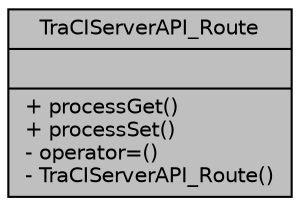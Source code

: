 digraph "TraCIServerAPI_Route"
{
  edge [fontname="Helvetica",fontsize="10",labelfontname="Helvetica",labelfontsize="10"];
  node [fontname="Helvetica",fontsize="10",shape=record];
  Node1 [label="{TraCIServerAPI_Route\n||+ processGet()\l+ processSet()\l- operator=()\l- TraCIServerAPI_Route()\l}",height=0.2,width=0.4,color="black", fillcolor="grey75", style="filled", fontcolor="black"];
}
